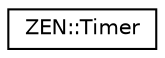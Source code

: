 digraph "Graphical Class Hierarchy"
{
 // LATEX_PDF_SIZE
  edge [fontname="Helvetica",fontsize="10",labelfontname="Helvetica",labelfontsize="10"];
  node [fontname="Helvetica",fontsize="10",shape=record];
  rankdir="LR";
  Node0 [label="ZEN::Timer",height=0.2,width=0.4,color="black", fillcolor="white", style="filled",URL="$classZEN_1_1Timer.html",tooltip=" "];
}
